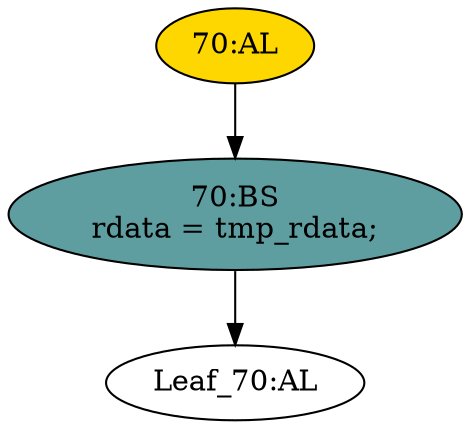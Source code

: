 strict digraph "" {
	node [label="\N"];
	"70:BS"	 [ast="<pyverilog.vparser.ast.BlockingSubstitution object at 0x7fbfca5ec190>",
		fillcolor=cadetblue,
		label="70:BS
rdata = tmp_rdata;",
		statements="[<pyverilog.vparser.ast.BlockingSubstitution object at 0x7fbfca5ec190>]",
		style=filled,
		typ=BlockingSubstitution];
	"Leaf_70:AL"	 [def_var="['rdata']",
		label="Leaf_70:AL"];
	"70:BS" -> "Leaf_70:AL"	 [cond="[]",
		lineno=None];
	"70:AL"	 [ast="<pyverilog.vparser.ast.Always object at 0x7fbfca5ec450>",
		clk_sens=False,
		fillcolor=gold,
		label="70:AL",
		sens="['tmp_rdata']",
		statements="[]",
		style=filled,
		typ=Always,
		use_var="['tmp_rdata']"];
	"70:AL" -> "70:BS"	 [cond="[]",
		lineno=None];
}

